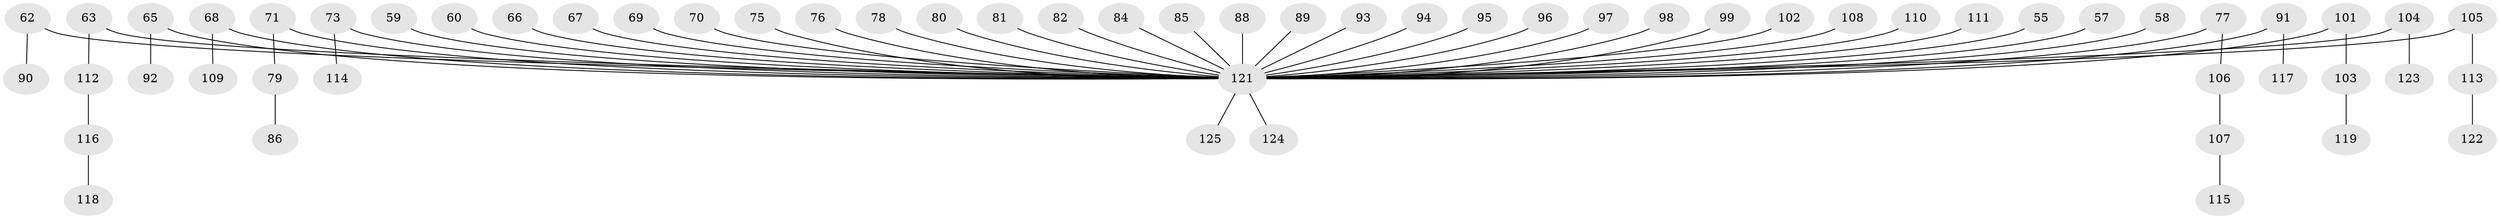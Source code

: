 // original degree distribution, {9: 0.008, 4: 0.072, 7: 0.008, 10: 0.008, 1: 0.48, 2: 0.312, 3: 0.088, 5: 0.024}
// Generated by graph-tools (version 1.1) at 2025/56/03/04/25 21:56:57]
// undirected, 62 vertices, 61 edges
graph export_dot {
graph [start="1"]
  node [color=gray90,style=filled];
  55;
  57;
  58;
  59;
  60;
  62;
  63;
  65;
  66;
  67;
  68;
  69;
  70;
  71;
  73;
  75;
  76;
  77;
  78;
  79;
  80;
  81 [super="+54"];
  82;
  84;
  85;
  86;
  88;
  89;
  90;
  91;
  92;
  93;
  94;
  95;
  96;
  97;
  98;
  99;
  101;
  102;
  103;
  104;
  105 [super="+41"];
  106;
  107;
  108;
  109;
  110;
  111;
  112;
  113 [super="+44+87"];
  114;
  115;
  116;
  117;
  118;
  119;
  121 [super="+7+100+16+20+31+24+23+30+49+120+53+48+32+33+72+36+61+35+37+40+43+45+46+52"];
  122;
  123;
  124;
  125;
  55 -- 121;
  57 -- 121;
  58 -- 121;
  59 -- 121;
  60 -- 121;
  62 -- 90;
  62 -- 121;
  63 -- 112;
  63 -- 121;
  65 -- 92;
  65 -- 121;
  66 -- 121;
  67 -- 121;
  68 -- 109;
  68 -- 121;
  69 -- 121;
  70 -- 121;
  71 -- 79;
  71 -- 121;
  73 -- 114;
  73 -- 121;
  75 -- 121;
  76 -- 121;
  77 -- 106;
  77 -- 121;
  78 -- 121;
  79 -- 86;
  80 -- 121;
  81 -- 121;
  82 -- 121;
  84 -- 121;
  85 -- 121;
  88 -- 121;
  89 -- 121;
  91 -- 117;
  91 -- 121;
  93 -- 121;
  94 -- 121;
  95 -- 121;
  96 -- 121;
  97 -- 121;
  98 -- 121;
  99 -- 121;
  101 -- 103;
  101 -- 121;
  102 -- 121;
  103 -- 119;
  104 -- 123;
  104 -- 121;
  105 -- 113;
  105 -- 121;
  106 -- 107;
  107 -- 115;
  108 -- 121;
  110 -- 121;
  111 -- 121;
  112 -- 116;
  113 -- 122;
  116 -- 118;
  121 -- 125;
  121 -- 124;
}
